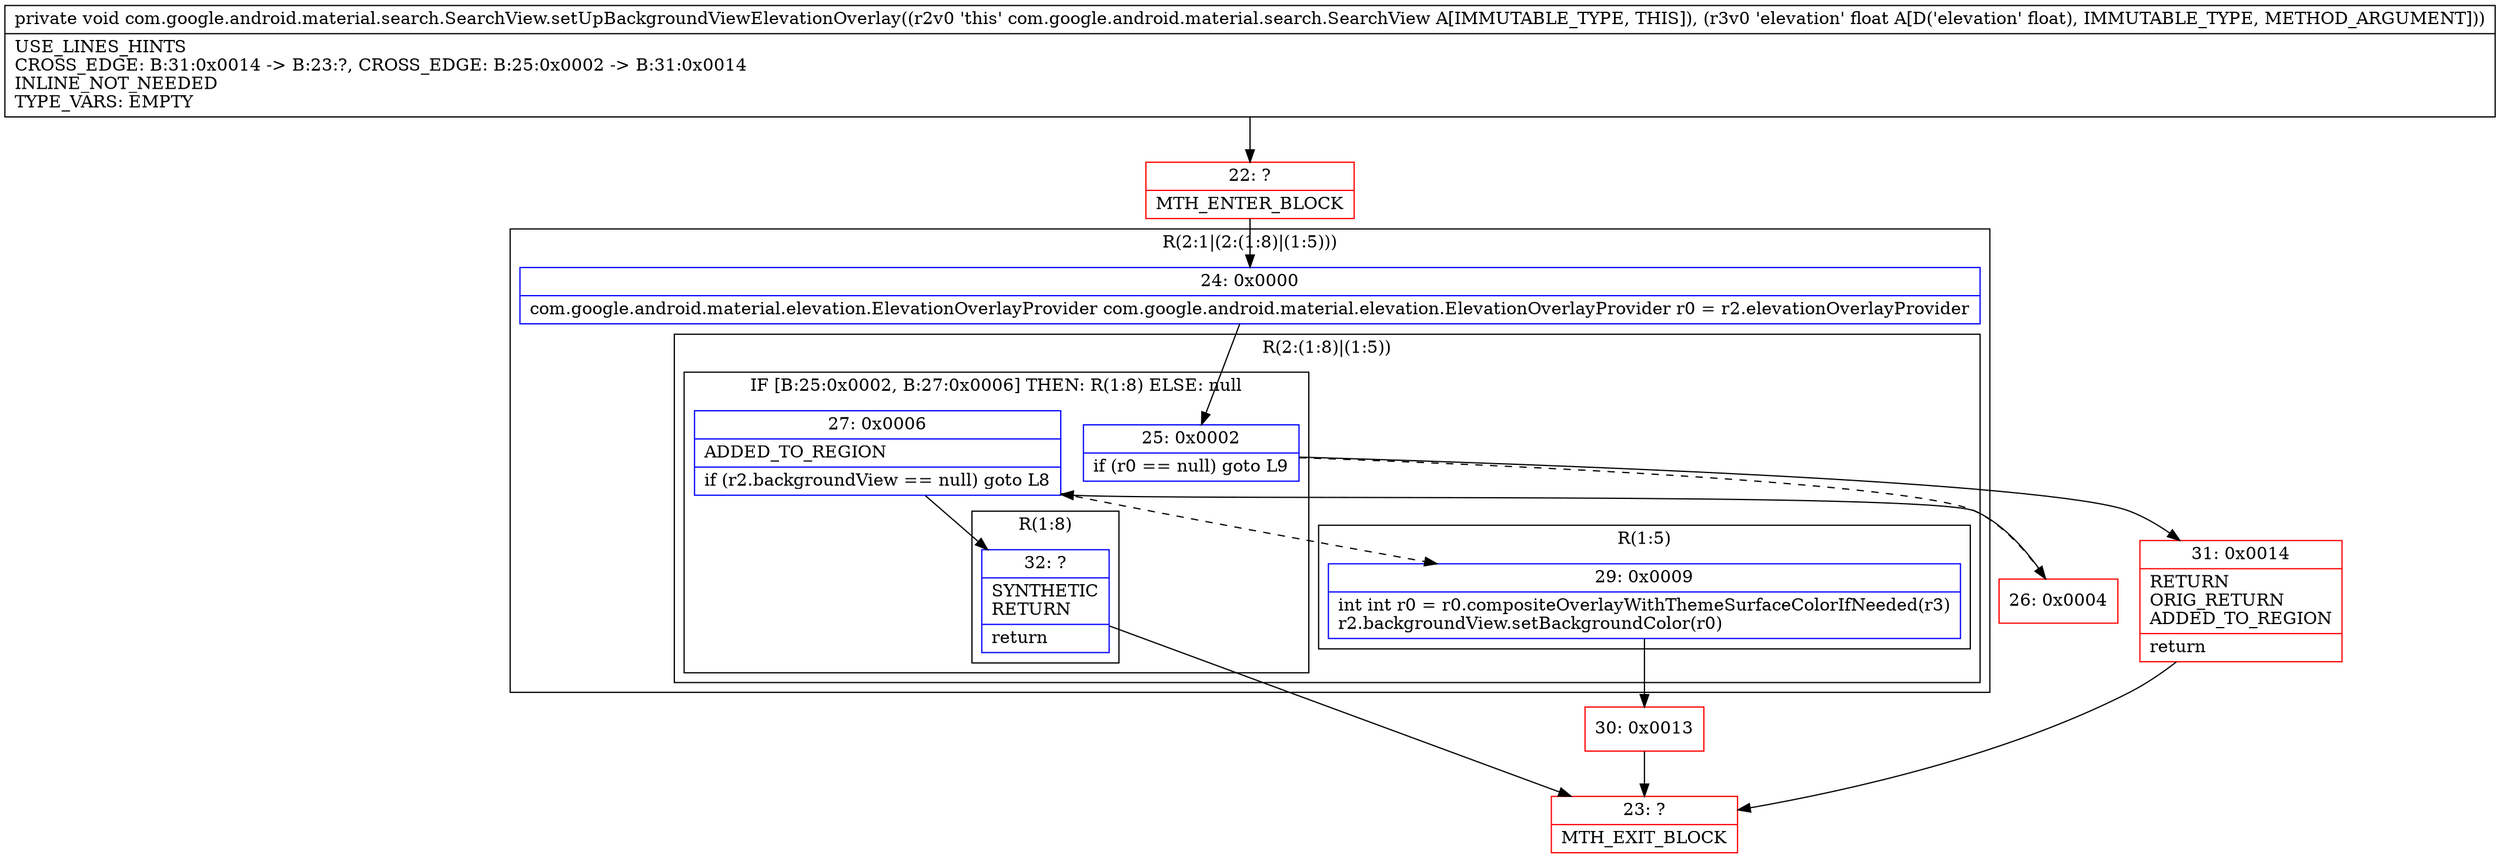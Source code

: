 digraph "CFG forcom.google.android.material.search.SearchView.setUpBackgroundViewElevationOverlay(F)V" {
subgraph cluster_Region_1227141168 {
label = "R(2:1|(2:(1:8)|(1:5)))";
node [shape=record,color=blue];
Node_24 [shape=record,label="{24\:\ 0x0000|com.google.android.material.elevation.ElevationOverlayProvider com.google.android.material.elevation.ElevationOverlayProvider r0 = r2.elevationOverlayProvider\l}"];
subgraph cluster_Region_1539469350 {
label = "R(2:(1:8)|(1:5))";
node [shape=record,color=blue];
subgraph cluster_IfRegion_930506415 {
label = "IF [B:25:0x0002, B:27:0x0006] THEN: R(1:8) ELSE: null";
node [shape=record,color=blue];
Node_25 [shape=record,label="{25\:\ 0x0002|if (r0 == null) goto L9\l}"];
Node_27 [shape=record,label="{27\:\ 0x0006|ADDED_TO_REGION\l|if (r2.backgroundView == null) goto L8\l}"];
subgraph cluster_Region_412224378 {
label = "R(1:8)";
node [shape=record,color=blue];
Node_32 [shape=record,label="{32\:\ ?|SYNTHETIC\lRETURN\l|return\l}"];
}
}
subgraph cluster_Region_1418075473 {
label = "R(1:5)";
node [shape=record,color=blue];
Node_29 [shape=record,label="{29\:\ 0x0009|int int r0 = r0.compositeOverlayWithThemeSurfaceColorIfNeeded(r3)\lr2.backgroundView.setBackgroundColor(r0)\l}"];
}
}
}
Node_22 [shape=record,color=red,label="{22\:\ ?|MTH_ENTER_BLOCK\l}"];
Node_26 [shape=record,color=red,label="{26\:\ 0x0004}"];
Node_30 [shape=record,color=red,label="{30\:\ 0x0013}"];
Node_23 [shape=record,color=red,label="{23\:\ ?|MTH_EXIT_BLOCK\l}"];
Node_31 [shape=record,color=red,label="{31\:\ 0x0014|RETURN\lORIG_RETURN\lADDED_TO_REGION\l|return\l}"];
MethodNode[shape=record,label="{private void com.google.android.material.search.SearchView.setUpBackgroundViewElevationOverlay((r2v0 'this' com.google.android.material.search.SearchView A[IMMUTABLE_TYPE, THIS]), (r3v0 'elevation' float A[D('elevation' float), IMMUTABLE_TYPE, METHOD_ARGUMENT]))  | USE_LINES_HINTS\lCROSS_EDGE: B:31:0x0014 \-\> B:23:?, CROSS_EDGE: B:25:0x0002 \-\> B:31:0x0014\lINLINE_NOT_NEEDED\lTYPE_VARS: EMPTY\l}"];
MethodNode -> Node_22;Node_24 -> Node_25;
Node_25 -> Node_26[style=dashed];
Node_25 -> Node_31;
Node_27 -> Node_29[style=dashed];
Node_27 -> Node_32;
Node_32 -> Node_23;
Node_29 -> Node_30;
Node_22 -> Node_24;
Node_26 -> Node_27;
Node_30 -> Node_23;
Node_31 -> Node_23;
}

